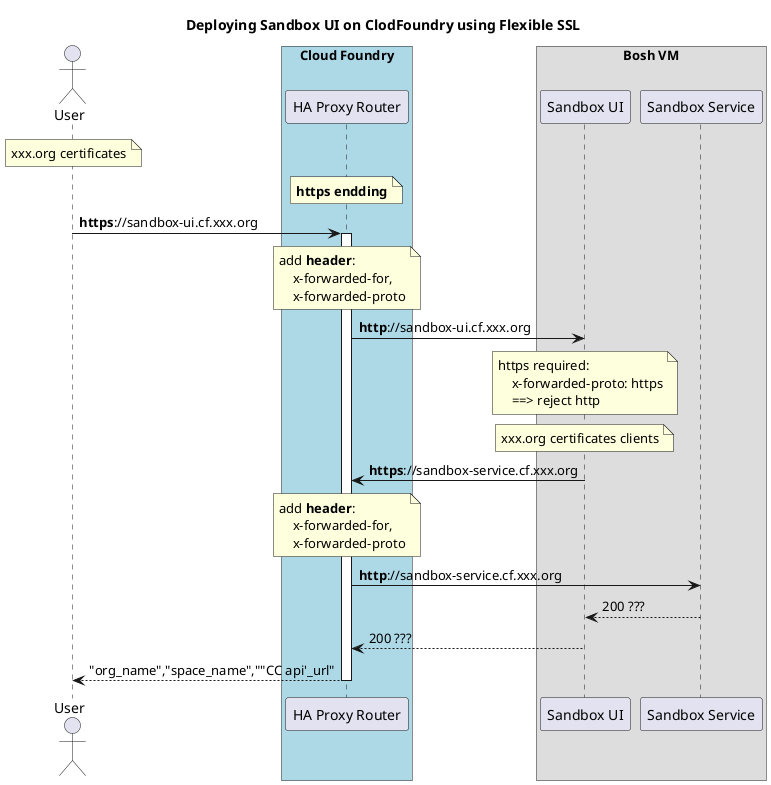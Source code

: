 @startuml
title Deploying Sandbox UI on ClodFoundry using Flexible SSL
actor User
box "Cloud Foundry" #LightBlue
	participant "HA Proxy Router"
end box
box "Bosh VM"
	participant "Sandbox UI"
	participant "Sandbox Service"
end box
note over "User": xxx.org certificates
note over "HA Proxy Router":    **https endding**

User -> "HA Proxy Router": **https**://sandbox-ui.cf.xxx.org
activate "HA Proxy Router"
note over "HA Proxy Router"
    add **header**:
        x-forwarded-for,
        x-forwarded-proto
endnote
"HA Proxy Router" -> "Sandbox UI" : **http**://sandbox-ui.cf.xxx.org
note over "Sandbox UI"
    https required:
        x-forwarded-proto: https
        ==> reject http
endnote

note over "Sandbox UI": xxx.org certificates clients
"Sandbox UI" -> "HA Proxy Router" : **https**://sandbox-service.cf.xxx.org
note over "HA Proxy Router"
    add **header**:
        x-forwarded-for,
        x-forwarded-proto
endnote
"HA Proxy Router" -> "Sandbox Service" : **http**://sandbox-service.cf.xxx.org
"Sandbox UI" <-- "Sandbox Service": 200 ???

"HA Proxy Router" <-- "Sandbox UI": 200 ???
User <-- "HA Proxy Router": "org_name","space_name",""CC api'_url"
deactivate "HA Proxy Router"

@enduml



